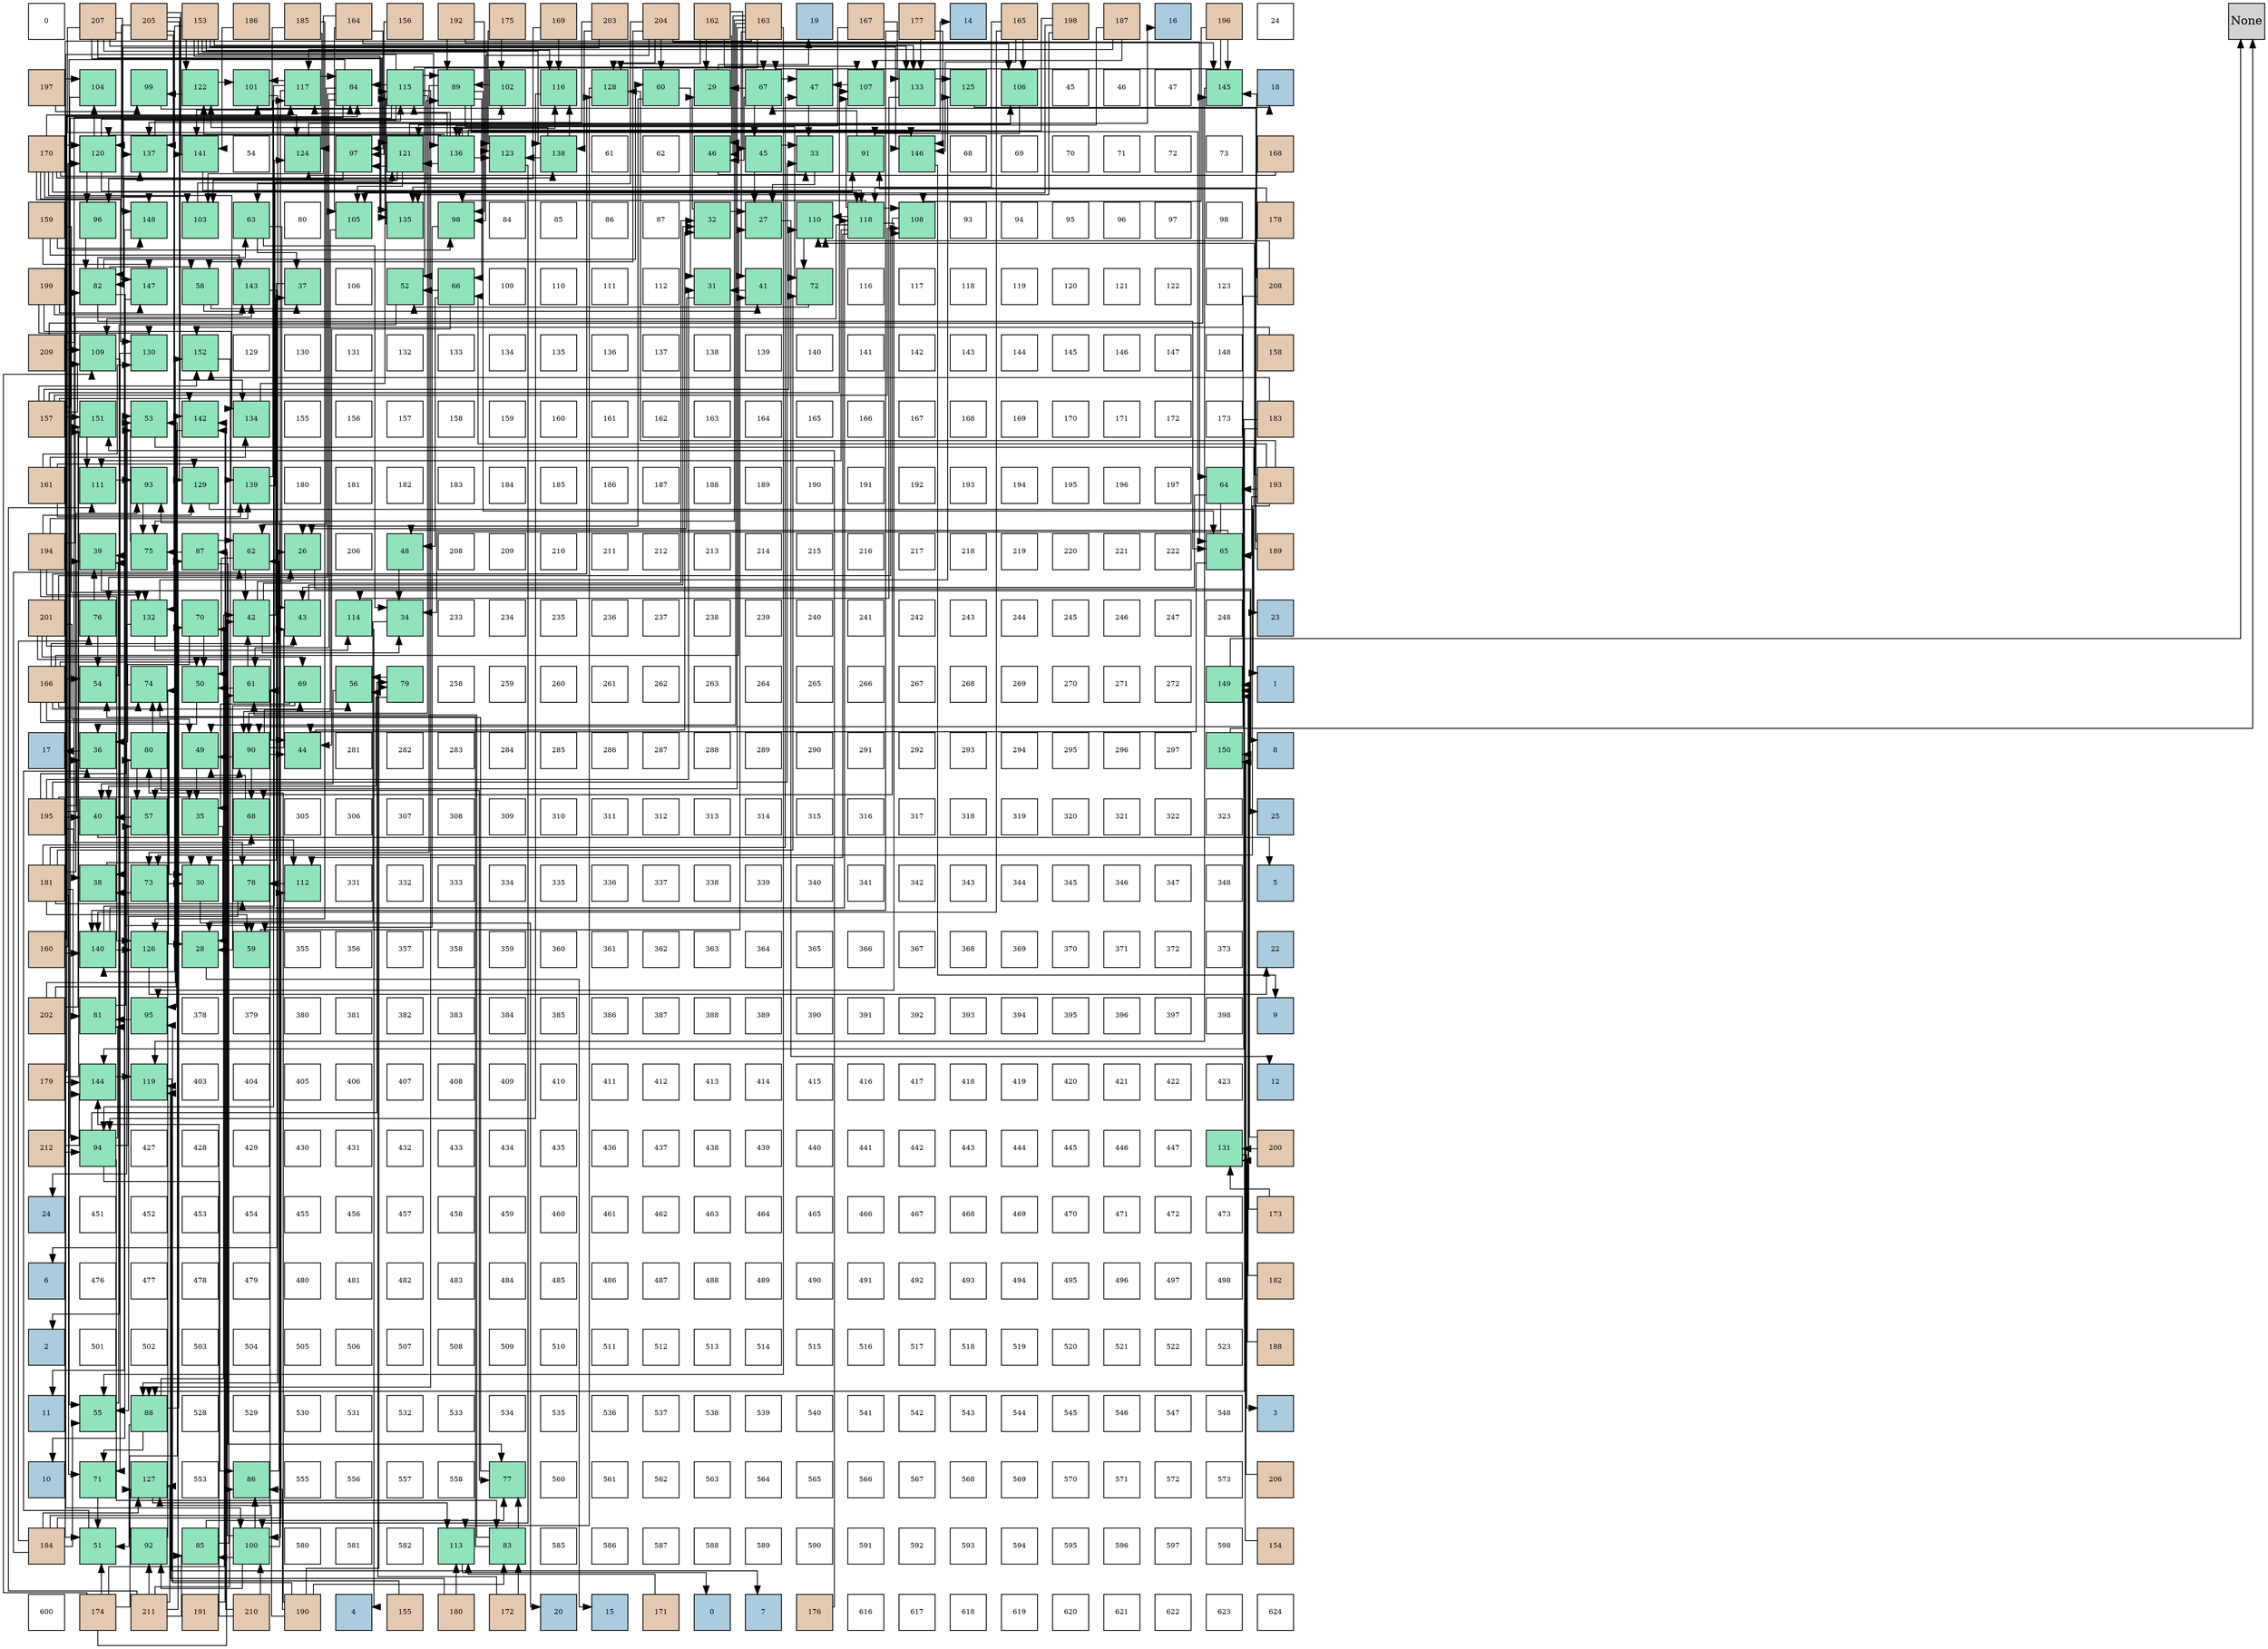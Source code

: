 digraph layout{
 rankdir=TB;
 splines=ortho;
 node [style=filled shape=square fixedsize=true width=0.6];
0[label="0", fontsize=8, fillcolor="#ffffff"];
1[label="207", fontsize=8, fillcolor="#e3c9af"];
2[label="205", fontsize=8, fillcolor="#e3c9af"];
3[label="153", fontsize=8, fillcolor="#e3c9af"];
4[label="186", fontsize=8, fillcolor="#e3c9af"];
5[label="185", fontsize=8, fillcolor="#e3c9af"];
6[label="164", fontsize=8, fillcolor="#e3c9af"];
7[label="156", fontsize=8, fillcolor="#e3c9af"];
8[label="192", fontsize=8, fillcolor="#e3c9af"];
9[label="175", fontsize=8, fillcolor="#e3c9af"];
10[label="169", fontsize=8, fillcolor="#e3c9af"];
11[label="203", fontsize=8, fillcolor="#e3c9af"];
12[label="204", fontsize=8, fillcolor="#e3c9af"];
13[label="162", fontsize=8, fillcolor="#e3c9af"];
14[label="163", fontsize=8, fillcolor="#e3c9af"];
15[label="19", fontsize=8, fillcolor="#a9ccde"];
16[label="167", fontsize=8, fillcolor="#e3c9af"];
17[label="177", fontsize=8, fillcolor="#e3c9af"];
18[label="14", fontsize=8, fillcolor="#a9ccde"];
19[label="165", fontsize=8, fillcolor="#e3c9af"];
20[label="198", fontsize=8, fillcolor="#e3c9af"];
21[label="187", fontsize=8, fillcolor="#e3c9af"];
22[label="16", fontsize=8, fillcolor="#a9ccde"];
23[label="196", fontsize=8, fillcolor="#e3c9af"];
24[label="24", fontsize=8, fillcolor="#ffffff"];
25[label="197", fontsize=8, fillcolor="#e3c9af"];
26[label="104", fontsize=8, fillcolor="#91e3bb"];
27[label="99", fontsize=8, fillcolor="#91e3bb"];
28[label="122", fontsize=8, fillcolor="#91e3bb"];
29[label="101", fontsize=8, fillcolor="#91e3bb"];
30[label="117", fontsize=8, fillcolor="#91e3bb"];
31[label="84", fontsize=8, fillcolor="#91e3bb"];
32[label="115", fontsize=8, fillcolor="#91e3bb"];
33[label="89", fontsize=8, fillcolor="#91e3bb"];
34[label="102", fontsize=8, fillcolor="#91e3bb"];
35[label="116", fontsize=8, fillcolor="#91e3bb"];
36[label="128", fontsize=8, fillcolor="#91e3bb"];
37[label="60", fontsize=8, fillcolor="#91e3bb"];
38[label="29", fontsize=8, fillcolor="#91e3bb"];
39[label="67", fontsize=8, fillcolor="#91e3bb"];
40[label="47", fontsize=8, fillcolor="#91e3bb"];
41[label="107", fontsize=8, fillcolor="#91e3bb"];
42[label="133", fontsize=8, fillcolor="#91e3bb"];
43[label="125", fontsize=8, fillcolor="#91e3bb"];
44[label="106", fontsize=8, fillcolor="#91e3bb"];
45[label="45", fontsize=8, fillcolor="#ffffff"];
46[label="46", fontsize=8, fillcolor="#ffffff"];
47[label="47", fontsize=8, fillcolor="#ffffff"];
48[label="145", fontsize=8, fillcolor="#91e3bb"];
49[label="18", fontsize=8, fillcolor="#a9ccde"];
50[label="170", fontsize=8, fillcolor="#e3c9af"];
51[label="120", fontsize=8, fillcolor="#91e3bb"];
52[label="137", fontsize=8, fillcolor="#91e3bb"];
53[label="141", fontsize=8, fillcolor="#91e3bb"];
54[label="54", fontsize=8, fillcolor="#ffffff"];
55[label="124", fontsize=8, fillcolor="#91e3bb"];
56[label="97", fontsize=8, fillcolor="#91e3bb"];
57[label="121", fontsize=8, fillcolor="#91e3bb"];
58[label="136", fontsize=8, fillcolor="#91e3bb"];
59[label="123", fontsize=8, fillcolor="#91e3bb"];
60[label="138", fontsize=8, fillcolor="#91e3bb"];
61[label="61", fontsize=8, fillcolor="#ffffff"];
62[label="62", fontsize=8, fillcolor="#ffffff"];
63[label="46", fontsize=8, fillcolor="#91e3bb"];
64[label="45", fontsize=8, fillcolor="#91e3bb"];
65[label="33", fontsize=8, fillcolor="#91e3bb"];
66[label="91", fontsize=8, fillcolor="#91e3bb"];
67[label="146", fontsize=8, fillcolor="#91e3bb"];
68[label="68", fontsize=8, fillcolor="#ffffff"];
69[label="69", fontsize=8, fillcolor="#ffffff"];
70[label="70", fontsize=8, fillcolor="#ffffff"];
71[label="71", fontsize=8, fillcolor="#ffffff"];
72[label="72", fontsize=8, fillcolor="#ffffff"];
73[label="73", fontsize=8, fillcolor="#ffffff"];
74[label="168", fontsize=8, fillcolor="#e3c9af"];
75[label="159", fontsize=8, fillcolor="#e3c9af"];
76[label="96", fontsize=8, fillcolor="#91e3bb"];
77[label="148", fontsize=8, fillcolor="#91e3bb"];
78[label="103", fontsize=8, fillcolor="#91e3bb"];
79[label="63", fontsize=8, fillcolor="#91e3bb"];
80[label="80", fontsize=8, fillcolor="#ffffff"];
81[label="105", fontsize=8, fillcolor="#91e3bb"];
82[label="135", fontsize=8, fillcolor="#91e3bb"];
83[label="98", fontsize=8, fillcolor="#91e3bb"];
84[label="84", fontsize=8, fillcolor="#ffffff"];
85[label="85", fontsize=8, fillcolor="#ffffff"];
86[label="86", fontsize=8, fillcolor="#ffffff"];
87[label="87", fontsize=8, fillcolor="#ffffff"];
88[label="32", fontsize=8, fillcolor="#91e3bb"];
89[label="27", fontsize=8, fillcolor="#91e3bb"];
90[label="110", fontsize=8, fillcolor="#91e3bb"];
91[label="118", fontsize=8, fillcolor="#91e3bb"];
92[label="108", fontsize=8, fillcolor="#91e3bb"];
93[label="93", fontsize=8, fillcolor="#ffffff"];
94[label="94", fontsize=8, fillcolor="#ffffff"];
95[label="95", fontsize=8, fillcolor="#ffffff"];
96[label="96", fontsize=8, fillcolor="#ffffff"];
97[label="97", fontsize=8, fillcolor="#ffffff"];
98[label="98", fontsize=8, fillcolor="#ffffff"];
99[label="178", fontsize=8, fillcolor="#e3c9af"];
100[label="199", fontsize=8, fillcolor="#e3c9af"];
101[label="82", fontsize=8, fillcolor="#91e3bb"];
102[label="147", fontsize=8, fillcolor="#91e3bb"];
103[label="58", fontsize=8, fillcolor="#91e3bb"];
104[label="143", fontsize=8, fillcolor="#91e3bb"];
105[label="37", fontsize=8, fillcolor="#91e3bb"];
106[label="106", fontsize=8, fillcolor="#ffffff"];
107[label="52", fontsize=8, fillcolor="#91e3bb"];
108[label="66", fontsize=8, fillcolor="#91e3bb"];
109[label="109", fontsize=8, fillcolor="#ffffff"];
110[label="110", fontsize=8, fillcolor="#ffffff"];
111[label="111", fontsize=8, fillcolor="#ffffff"];
112[label="112", fontsize=8, fillcolor="#ffffff"];
113[label="31", fontsize=8, fillcolor="#91e3bb"];
114[label="41", fontsize=8, fillcolor="#91e3bb"];
115[label="72", fontsize=8, fillcolor="#91e3bb"];
116[label="116", fontsize=8, fillcolor="#ffffff"];
117[label="117", fontsize=8, fillcolor="#ffffff"];
118[label="118", fontsize=8, fillcolor="#ffffff"];
119[label="119", fontsize=8, fillcolor="#ffffff"];
120[label="120", fontsize=8, fillcolor="#ffffff"];
121[label="121", fontsize=8, fillcolor="#ffffff"];
122[label="122", fontsize=8, fillcolor="#ffffff"];
123[label="123", fontsize=8, fillcolor="#ffffff"];
124[label="208", fontsize=8, fillcolor="#e3c9af"];
125[label="209", fontsize=8, fillcolor="#e3c9af"];
126[label="109", fontsize=8, fillcolor="#91e3bb"];
127[label="130", fontsize=8, fillcolor="#91e3bb"];
128[label="152", fontsize=8, fillcolor="#91e3bb"];
129[label="129", fontsize=8, fillcolor="#ffffff"];
130[label="130", fontsize=8, fillcolor="#ffffff"];
131[label="131", fontsize=8, fillcolor="#ffffff"];
132[label="132", fontsize=8, fillcolor="#ffffff"];
133[label="133", fontsize=8, fillcolor="#ffffff"];
134[label="134", fontsize=8, fillcolor="#ffffff"];
135[label="135", fontsize=8, fillcolor="#ffffff"];
136[label="136", fontsize=8, fillcolor="#ffffff"];
137[label="137", fontsize=8, fillcolor="#ffffff"];
138[label="138", fontsize=8, fillcolor="#ffffff"];
139[label="139", fontsize=8, fillcolor="#ffffff"];
140[label="140", fontsize=8, fillcolor="#ffffff"];
141[label="141", fontsize=8, fillcolor="#ffffff"];
142[label="142", fontsize=8, fillcolor="#ffffff"];
143[label="143", fontsize=8, fillcolor="#ffffff"];
144[label="144", fontsize=8, fillcolor="#ffffff"];
145[label="145", fontsize=8, fillcolor="#ffffff"];
146[label="146", fontsize=8, fillcolor="#ffffff"];
147[label="147", fontsize=8, fillcolor="#ffffff"];
148[label="148", fontsize=8, fillcolor="#ffffff"];
149[label="158", fontsize=8, fillcolor="#e3c9af"];
150[label="157", fontsize=8, fillcolor="#e3c9af"];
151[label="151", fontsize=8, fillcolor="#91e3bb"];
152[label="53", fontsize=8, fillcolor="#91e3bb"];
153[label="142", fontsize=8, fillcolor="#91e3bb"];
154[label="134", fontsize=8, fillcolor="#91e3bb"];
155[label="155", fontsize=8, fillcolor="#ffffff"];
156[label="156", fontsize=8, fillcolor="#ffffff"];
157[label="157", fontsize=8, fillcolor="#ffffff"];
158[label="158", fontsize=8, fillcolor="#ffffff"];
159[label="159", fontsize=8, fillcolor="#ffffff"];
160[label="160", fontsize=8, fillcolor="#ffffff"];
161[label="161", fontsize=8, fillcolor="#ffffff"];
162[label="162", fontsize=8, fillcolor="#ffffff"];
163[label="163", fontsize=8, fillcolor="#ffffff"];
164[label="164", fontsize=8, fillcolor="#ffffff"];
165[label="165", fontsize=8, fillcolor="#ffffff"];
166[label="166", fontsize=8, fillcolor="#ffffff"];
167[label="167", fontsize=8, fillcolor="#ffffff"];
168[label="168", fontsize=8, fillcolor="#ffffff"];
169[label="169", fontsize=8, fillcolor="#ffffff"];
170[label="170", fontsize=8, fillcolor="#ffffff"];
171[label="171", fontsize=8, fillcolor="#ffffff"];
172[label="172", fontsize=8, fillcolor="#ffffff"];
173[label="173", fontsize=8, fillcolor="#ffffff"];
174[label="183", fontsize=8, fillcolor="#e3c9af"];
175[label="161", fontsize=8, fillcolor="#e3c9af"];
176[label="111", fontsize=8, fillcolor="#91e3bb"];
177[label="93", fontsize=8, fillcolor="#91e3bb"];
178[label="129", fontsize=8, fillcolor="#91e3bb"];
179[label="139", fontsize=8, fillcolor="#91e3bb"];
180[label="180", fontsize=8, fillcolor="#ffffff"];
181[label="181", fontsize=8, fillcolor="#ffffff"];
182[label="182", fontsize=8, fillcolor="#ffffff"];
183[label="183", fontsize=8, fillcolor="#ffffff"];
184[label="184", fontsize=8, fillcolor="#ffffff"];
185[label="185", fontsize=8, fillcolor="#ffffff"];
186[label="186", fontsize=8, fillcolor="#ffffff"];
187[label="187", fontsize=8, fillcolor="#ffffff"];
188[label="188", fontsize=8, fillcolor="#ffffff"];
189[label="189", fontsize=8, fillcolor="#ffffff"];
190[label="190", fontsize=8, fillcolor="#ffffff"];
191[label="191", fontsize=8, fillcolor="#ffffff"];
192[label="192", fontsize=8, fillcolor="#ffffff"];
193[label="193", fontsize=8, fillcolor="#ffffff"];
194[label="194", fontsize=8, fillcolor="#ffffff"];
195[label="195", fontsize=8, fillcolor="#ffffff"];
196[label="196", fontsize=8, fillcolor="#ffffff"];
197[label="197", fontsize=8, fillcolor="#ffffff"];
198[label="64", fontsize=8, fillcolor="#91e3bb"];
199[label="193", fontsize=8, fillcolor="#e3c9af"];
200[label="194", fontsize=8, fillcolor="#e3c9af"];
201[label="39", fontsize=8, fillcolor="#91e3bb"];
202[label="75", fontsize=8, fillcolor="#91e3bb"];
203[label="87", fontsize=8, fillcolor="#91e3bb"];
204[label="62", fontsize=8, fillcolor="#91e3bb"];
205[label="26", fontsize=8, fillcolor="#91e3bb"];
206[label="206", fontsize=8, fillcolor="#ffffff"];
207[label="48", fontsize=8, fillcolor="#91e3bb"];
208[label="208", fontsize=8, fillcolor="#ffffff"];
209[label="209", fontsize=8, fillcolor="#ffffff"];
210[label="210", fontsize=8, fillcolor="#ffffff"];
211[label="211", fontsize=8, fillcolor="#ffffff"];
212[label="212", fontsize=8, fillcolor="#ffffff"];
213[label="213", fontsize=8, fillcolor="#ffffff"];
214[label="214", fontsize=8, fillcolor="#ffffff"];
215[label="215", fontsize=8, fillcolor="#ffffff"];
216[label="216", fontsize=8, fillcolor="#ffffff"];
217[label="217", fontsize=8, fillcolor="#ffffff"];
218[label="218", fontsize=8, fillcolor="#ffffff"];
219[label="219", fontsize=8, fillcolor="#ffffff"];
220[label="220", fontsize=8, fillcolor="#ffffff"];
221[label="221", fontsize=8, fillcolor="#ffffff"];
222[label="222", fontsize=8, fillcolor="#ffffff"];
223[label="65", fontsize=8, fillcolor="#91e3bb"];
224[label="189", fontsize=8, fillcolor="#e3c9af"];
225[label="201", fontsize=8, fillcolor="#e3c9af"];
226[label="76", fontsize=8, fillcolor="#91e3bb"];
227[label="132", fontsize=8, fillcolor="#91e3bb"];
228[label="70", fontsize=8, fillcolor="#91e3bb"];
229[label="42", fontsize=8, fillcolor="#91e3bb"];
230[label="43", fontsize=8, fillcolor="#91e3bb"];
231[label="114", fontsize=8, fillcolor="#91e3bb"];
232[label="34", fontsize=8, fillcolor="#91e3bb"];
233[label="233", fontsize=8, fillcolor="#ffffff"];
234[label="234", fontsize=8, fillcolor="#ffffff"];
235[label="235", fontsize=8, fillcolor="#ffffff"];
236[label="236", fontsize=8, fillcolor="#ffffff"];
237[label="237", fontsize=8, fillcolor="#ffffff"];
238[label="238", fontsize=8, fillcolor="#ffffff"];
239[label="239", fontsize=8, fillcolor="#ffffff"];
240[label="240", fontsize=8, fillcolor="#ffffff"];
241[label="241", fontsize=8, fillcolor="#ffffff"];
242[label="242", fontsize=8, fillcolor="#ffffff"];
243[label="243", fontsize=8, fillcolor="#ffffff"];
244[label="244", fontsize=8, fillcolor="#ffffff"];
245[label="245", fontsize=8, fillcolor="#ffffff"];
246[label="246", fontsize=8, fillcolor="#ffffff"];
247[label="247", fontsize=8, fillcolor="#ffffff"];
248[label="248", fontsize=8, fillcolor="#ffffff"];
249[label="23", fontsize=8, fillcolor="#a9ccde"];
250[label="166", fontsize=8, fillcolor="#e3c9af"];
251[label="54", fontsize=8, fillcolor="#91e3bb"];
252[label="74", fontsize=8, fillcolor="#91e3bb"];
253[label="50", fontsize=8, fillcolor="#91e3bb"];
254[label="61", fontsize=8, fillcolor="#91e3bb"];
255[label="69", fontsize=8, fillcolor="#91e3bb"];
256[label="56", fontsize=8, fillcolor="#91e3bb"];
257[label="79", fontsize=8, fillcolor="#91e3bb"];
258[label="258", fontsize=8, fillcolor="#ffffff"];
259[label="259", fontsize=8, fillcolor="#ffffff"];
260[label="260", fontsize=8, fillcolor="#ffffff"];
261[label="261", fontsize=8, fillcolor="#ffffff"];
262[label="262", fontsize=8, fillcolor="#ffffff"];
263[label="263", fontsize=8, fillcolor="#ffffff"];
264[label="264", fontsize=8, fillcolor="#ffffff"];
265[label="265", fontsize=8, fillcolor="#ffffff"];
266[label="266", fontsize=8, fillcolor="#ffffff"];
267[label="267", fontsize=8, fillcolor="#ffffff"];
268[label="268", fontsize=8, fillcolor="#ffffff"];
269[label="269", fontsize=8, fillcolor="#ffffff"];
270[label="270", fontsize=8, fillcolor="#ffffff"];
271[label="271", fontsize=8, fillcolor="#ffffff"];
272[label="272", fontsize=8, fillcolor="#ffffff"];
273[label="149", fontsize=8, fillcolor="#91e3bb"];
274[label="1", fontsize=8, fillcolor="#a9ccde"];
275[label="17", fontsize=8, fillcolor="#a9ccde"];
276[label="36", fontsize=8, fillcolor="#91e3bb"];
277[label="80", fontsize=8, fillcolor="#91e3bb"];
278[label="49", fontsize=8, fillcolor="#91e3bb"];
279[label="90", fontsize=8, fillcolor="#91e3bb"];
280[label="44", fontsize=8, fillcolor="#91e3bb"];
281[label="281", fontsize=8, fillcolor="#ffffff"];
282[label="282", fontsize=8, fillcolor="#ffffff"];
283[label="283", fontsize=8, fillcolor="#ffffff"];
284[label="284", fontsize=8, fillcolor="#ffffff"];
285[label="285", fontsize=8, fillcolor="#ffffff"];
286[label="286", fontsize=8, fillcolor="#ffffff"];
287[label="287", fontsize=8, fillcolor="#ffffff"];
288[label="288", fontsize=8, fillcolor="#ffffff"];
289[label="289", fontsize=8, fillcolor="#ffffff"];
290[label="290", fontsize=8, fillcolor="#ffffff"];
291[label="291", fontsize=8, fillcolor="#ffffff"];
292[label="292", fontsize=8, fillcolor="#ffffff"];
293[label="293", fontsize=8, fillcolor="#ffffff"];
294[label="294", fontsize=8, fillcolor="#ffffff"];
295[label="295", fontsize=8, fillcolor="#ffffff"];
296[label="296", fontsize=8, fillcolor="#ffffff"];
297[label="297", fontsize=8, fillcolor="#ffffff"];
298[label="150", fontsize=8, fillcolor="#91e3bb"];
299[label="8", fontsize=8, fillcolor="#a9ccde"];
300[label="195", fontsize=8, fillcolor="#e3c9af"];
301[label="40", fontsize=8, fillcolor="#91e3bb"];
302[label="57", fontsize=8, fillcolor="#91e3bb"];
303[label="35", fontsize=8, fillcolor="#91e3bb"];
304[label="68", fontsize=8, fillcolor="#91e3bb"];
305[label="305", fontsize=8, fillcolor="#ffffff"];
306[label="306", fontsize=8, fillcolor="#ffffff"];
307[label="307", fontsize=8, fillcolor="#ffffff"];
308[label="308", fontsize=8, fillcolor="#ffffff"];
309[label="309", fontsize=8, fillcolor="#ffffff"];
310[label="310", fontsize=8, fillcolor="#ffffff"];
311[label="311", fontsize=8, fillcolor="#ffffff"];
312[label="312", fontsize=8, fillcolor="#ffffff"];
313[label="313", fontsize=8, fillcolor="#ffffff"];
314[label="314", fontsize=8, fillcolor="#ffffff"];
315[label="315", fontsize=8, fillcolor="#ffffff"];
316[label="316", fontsize=8, fillcolor="#ffffff"];
317[label="317", fontsize=8, fillcolor="#ffffff"];
318[label="318", fontsize=8, fillcolor="#ffffff"];
319[label="319", fontsize=8, fillcolor="#ffffff"];
320[label="320", fontsize=8, fillcolor="#ffffff"];
321[label="321", fontsize=8, fillcolor="#ffffff"];
322[label="322", fontsize=8, fillcolor="#ffffff"];
323[label="323", fontsize=8, fillcolor="#ffffff"];
324[label="25", fontsize=8, fillcolor="#a9ccde"];
325[label="181", fontsize=8, fillcolor="#e3c9af"];
326[label="38", fontsize=8, fillcolor="#91e3bb"];
327[label="73", fontsize=8, fillcolor="#91e3bb"];
328[label="30", fontsize=8, fillcolor="#91e3bb"];
329[label="78", fontsize=8, fillcolor="#91e3bb"];
330[label="112", fontsize=8, fillcolor="#91e3bb"];
331[label="331", fontsize=8, fillcolor="#ffffff"];
332[label="332", fontsize=8, fillcolor="#ffffff"];
333[label="333", fontsize=8, fillcolor="#ffffff"];
334[label="334", fontsize=8, fillcolor="#ffffff"];
335[label="335", fontsize=8, fillcolor="#ffffff"];
336[label="336", fontsize=8, fillcolor="#ffffff"];
337[label="337", fontsize=8, fillcolor="#ffffff"];
338[label="338", fontsize=8, fillcolor="#ffffff"];
339[label="339", fontsize=8, fillcolor="#ffffff"];
340[label="340", fontsize=8, fillcolor="#ffffff"];
341[label="341", fontsize=8, fillcolor="#ffffff"];
342[label="342", fontsize=8, fillcolor="#ffffff"];
343[label="343", fontsize=8, fillcolor="#ffffff"];
344[label="344", fontsize=8, fillcolor="#ffffff"];
345[label="345", fontsize=8, fillcolor="#ffffff"];
346[label="346", fontsize=8, fillcolor="#ffffff"];
347[label="347", fontsize=8, fillcolor="#ffffff"];
348[label="348", fontsize=8, fillcolor="#ffffff"];
349[label="5", fontsize=8, fillcolor="#a9ccde"];
350[label="160", fontsize=8, fillcolor="#e3c9af"];
351[label="140", fontsize=8, fillcolor="#91e3bb"];
352[label="126", fontsize=8, fillcolor="#91e3bb"];
353[label="28", fontsize=8, fillcolor="#91e3bb"];
354[label="59", fontsize=8, fillcolor="#91e3bb"];
355[label="355", fontsize=8, fillcolor="#ffffff"];
356[label="356", fontsize=8, fillcolor="#ffffff"];
357[label="357", fontsize=8, fillcolor="#ffffff"];
358[label="358", fontsize=8, fillcolor="#ffffff"];
359[label="359", fontsize=8, fillcolor="#ffffff"];
360[label="360", fontsize=8, fillcolor="#ffffff"];
361[label="361", fontsize=8, fillcolor="#ffffff"];
362[label="362", fontsize=8, fillcolor="#ffffff"];
363[label="363", fontsize=8, fillcolor="#ffffff"];
364[label="364", fontsize=8, fillcolor="#ffffff"];
365[label="365", fontsize=8, fillcolor="#ffffff"];
366[label="366", fontsize=8, fillcolor="#ffffff"];
367[label="367", fontsize=8, fillcolor="#ffffff"];
368[label="368", fontsize=8, fillcolor="#ffffff"];
369[label="369", fontsize=8, fillcolor="#ffffff"];
370[label="370", fontsize=8, fillcolor="#ffffff"];
371[label="371", fontsize=8, fillcolor="#ffffff"];
372[label="372", fontsize=8, fillcolor="#ffffff"];
373[label="373", fontsize=8, fillcolor="#ffffff"];
374[label="22", fontsize=8, fillcolor="#a9ccde"];
375[label="202", fontsize=8, fillcolor="#e3c9af"];
376[label="81", fontsize=8, fillcolor="#91e3bb"];
377[label="95", fontsize=8, fillcolor="#91e3bb"];
378[label="378", fontsize=8, fillcolor="#ffffff"];
379[label="379", fontsize=8, fillcolor="#ffffff"];
380[label="380", fontsize=8, fillcolor="#ffffff"];
381[label="381", fontsize=8, fillcolor="#ffffff"];
382[label="382", fontsize=8, fillcolor="#ffffff"];
383[label="383", fontsize=8, fillcolor="#ffffff"];
384[label="384", fontsize=8, fillcolor="#ffffff"];
385[label="385", fontsize=8, fillcolor="#ffffff"];
386[label="386", fontsize=8, fillcolor="#ffffff"];
387[label="387", fontsize=8, fillcolor="#ffffff"];
388[label="388", fontsize=8, fillcolor="#ffffff"];
389[label="389", fontsize=8, fillcolor="#ffffff"];
390[label="390", fontsize=8, fillcolor="#ffffff"];
391[label="391", fontsize=8, fillcolor="#ffffff"];
392[label="392", fontsize=8, fillcolor="#ffffff"];
393[label="393", fontsize=8, fillcolor="#ffffff"];
394[label="394", fontsize=8, fillcolor="#ffffff"];
395[label="395", fontsize=8, fillcolor="#ffffff"];
396[label="396", fontsize=8, fillcolor="#ffffff"];
397[label="397", fontsize=8, fillcolor="#ffffff"];
398[label="398", fontsize=8, fillcolor="#ffffff"];
399[label="9", fontsize=8, fillcolor="#a9ccde"];
400[label="179", fontsize=8, fillcolor="#e3c9af"];
401[label="144", fontsize=8, fillcolor="#91e3bb"];
402[label="119", fontsize=8, fillcolor="#91e3bb"];
403[label="403", fontsize=8, fillcolor="#ffffff"];
404[label="404", fontsize=8, fillcolor="#ffffff"];
405[label="405", fontsize=8, fillcolor="#ffffff"];
406[label="406", fontsize=8, fillcolor="#ffffff"];
407[label="407", fontsize=8, fillcolor="#ffffff"];
408[label="408", fontsize=8, fillcolor="#ffffff"];
409[label="409", fontsize=8, fillcolor="#ffffff"];
410[label="410", fontsize=8, fillcolor="#ffffff"];
411[label="411", fontsize=8, fillcolor="#ffffff"];
412[label="412", fontsize=8, fillcolor="#ffffff"];
413[label="413", fontsize=8, fillcolor="#ffffff"];
414[label="414", fontsize=8, fillcolor="#ffffff"];
415[label="415", fontsize=8, fillcolor="#ffffff"];
416[label="416", fontsize=8, fillcolor="#ffffff"];
417[label="417", fontsize=8, fillcolor="#ffffff"];
418[label="418", fontsize=8, fillcolor="#ffffff"];
419[label="419", fontsize=8, fillcolor="#ffffff"];
420[label="420", fontsize=8, fillcolor="#ffffff"];
421[label="421", fontsize=8, fillcolor="#ffffff"];
422[label="422", fontsize=8, fillcolor="#ffffff"];
423[label="423", fontsize=8, fillcolor="#ffffff"];
424[label="12", fontsize=8, fillcolor="#a9ccde"];
425[label="212", fontsize=8, fillcolor="#e3c9af"];
426[label="94", fontsize=8, fillcolor="#91e3bb"];
427[label="427", fontsize=8, fillcolor="#ffffff"];
428[label="428", fontsize=8, fillcolor="#ffffff"];
429[label="429", fontsize=8, fillcolor="#ffffff"];
430[label="430", fontsize=8, fillcolor="#ffffff"];
431[label="431", fontsize=8, fillcolor="#ffffff"];
432[label="432", fontsize=8, fillcolor="#ffffff"];
433[label="433", fontsize=8, fillcolor="#ffffff"];
434[label="434", fontsize=8, fillcolor="#ffffff"];
435[label="435", fontsize=8, fillcolor="#ffffff"];
436[label="436", fontsize=8, fillcolor="#ffffff"];
437[label="437", fontsize=8, fillcolor="#ffffff"];
438[label="438", fontsize=8, fillcolor="#ffffff"];
439[label="439", fontsize=8, fillcolor="#ffffff"];
440[label="440", fontsize=8, fillcolor="#ffffff"];
441[label="441", fontsize=8, fillcolor="#ffffff"];
442[label="442", fontsize=8, fillcolor="#ffffff"];
443[label="443", fontsize=8, fillcolor="#ffffff"];
444[label="444", fontsize=8, fillcolor="#ffffff"];
445[label="445", fontsize=8, fillcolor="#ffffff"];
446[label="446", fontsize=8, fillcolor="#ffffff"];
447[label="447", fontsize=8, fillcolor="#ffffff"];
448[label="131", fontsize=8, fillcolor="#91e3bb"];
449[label="200", fontsize=8, fillcolor="#e3c9af"];
450[label="24", fontsize=8, fillcolor="#a9ccde"];
451[label="451", fontsize=8, fillcolor="#ffffff"];
452[label="452", fontsize=8, fillcolor="#ffffff"];
453[label="453", fontsize=8, fillcolor="#ffffff"];
454[label="454", fontsize=8, fillcolor="#ffffff"];
455[label="455", fontsize=8, fillcolor="#ffffff"];
456[label="456", fontsize=8, fillcolor="#ffffff"];
457[label="457", fontsize=8, fillcolor="#ffffff"];
458[label="458", fontsize=8, fillcolor="#ffffff"];
459[label="459", fontsize=8, fillcolor="#ffffff"];
460[label="460", fontsize=8, fillcolor="#ffffff"];
461[label="461", fontsize=8, fillcolor="#ffffff"];
462[label="462", fontsize=8, fillcolor="#ffffff"];
463[label="463", fontsize=8, fillcolor="#ffffff"];
464[label="464", fontsize=8, fillcolor="#ffffff"];
465[label="465", fontsize=8, fillcolor="#ffffff"];
466[label="466", fontsize=8, fillcolor="#ffffff"];
467[label="467", fontsize=8, fillcolor="#ffffff"];
468[label="468", fontsize=8, fillcolor="#ffffff"];
469[label="469", fontsize=8, fillcolor="#ffffff"];
470[label="470", fontsize=8, fillcolor="#ffffff"];
471[label="471", fontsize=8, fillcolor="#ffffff"];
472[label="472", fontsize=8, fillcolor="#ffffff"];
473[label="473", fontsize=8, fillcolor="#ffffff"];
474[label="173", fontsize=8, fillcolor="#e3c9af"];
475[label="6", fontsize=8, fillcolor="#a9ccde"];
476[label="476", fontsize=8, fillcolor="#ffffff"];
477[label="477", fontsize=8, fillcolor="#ffffff"];
478[label="478", fontsize=8, fillcolor="#ffffff"];
479[label="479", fontsize=8, fillcolor="#ffffff"];
480[label="480", fontsize=8, fillcolor="#ffffff"];
481[label="481", fontsize=8, fillcolor="#ffffff"];
482[label="482", fontsize=8, fillcolor="#ffffff"];
483[label="483", fontsize=8, fillcolor="#ffffff"];
484[label="484", fontsize=8, fillcolor="#ffffff"];
485[label="485", fontsize=8, fillcolor="#ffffff"];
486[label="486", fontsize=8, fillcolor="#ffffff"];
487[label="487", fontsize=8, fillcolor="#ffffff"];
488[label="488", fontsize=8, fillcolor="#ffffff"];
489[label="489", fontsize=8, fillcolor="#ffffff"];
490[label="490", fontsize=8, fillcolor="#ffffff"];
491[label="491", fontsize=8, fillcolor="#ffffff"];
492[label="492", fontsize=8, fillcolor="#ffffff"];
493[label="493", fontsize=8, fillcolor="#ffffff"];
494[label="494", fontsize=8, fillcolor="#ffffff"];
495[label="495", fontsize=8, fillcolor="#ffffff"];
496[label="496", fontsize=8, fillcolor="#ffffff"];
497[label="497", fontsize=8, fillcolor="#ffffff"];
498[label="498", fontsize=8, fillcolor="#ffffff"];
499[label="182", fontsize=8, fillcolor="#e3c9af"];
500[label="2", fontsize=8, fillcolor="#a9ccde"];
501[label="501", fontsize=8, fillcolor="#ffffff"];
502[label="502", fontsize=8, fillcolor="#ffffff"];
503[label="503", fontsize=8, fillcolor="#ffffff"];
504[label="504", fontsize=8, fillcolor="#ffffff"];
505[label="505", fontsize=8, fillcolor="#ffffff"];
506[label="506", fontsize=8, fillcolor="#ffffff"];
507[label="507", fontsize=8, fillcolor="#ffffff"];
508[label="508", fontsize=8, fillcolor="#ffffff"];
509[label="509", fontsize=8, fillcolor="#ffffff"];
510[label="510", fontsize=8, fillcolor="#ffffff"];
511[label="511", fontsize=8, fillcolor="#ffffff"];
512[label="512", fontsize=8, fillcolor="#ffffff"];
513[label="513", fontsize=8, fillcolor="#ffffff"];
514[label="514", fontsize=8, fillcolor="#ffffff"];
515[label="515", fontsize=8, fillcolor="#ffffff"];
516[label="516", fontsize=8, fillcolor="#ffffff"];
517[label="517", fontsize=8, fillcolor="#ffffff"];
518[label="518", fontsize=8, fillcolor="#ffffff"];
519[label="519", fontsize=8, fillcolor="#ffffff"];
520[label="520", fontsize=8, fillcolor="#ffffff"];
521[label="521", fontsize=8, fillcolor="#ffffff"];
522[label="522", fontsize=8, fillcolor="#ffffff"];
523[label="523", fontsize=8, fillcolor="#ffffff"];
524[label="188", fontsize=8, fillcolor="#e3c9af"];
525[label="11", fontsize=8, fillcolor="#a9ccde"];
526[label="55", fontsize=8, fillcolor="#91e3bb"];
527[label="88", fontsize=8, fillcolor="#91e3bb"];
528[label="528", fontsize=8, fillcolor="#ffffff"];
529[label="529", fontsize=8, fillcolor="#ffffff"];
530[label="530", fontsize=8, fillcolor="#ffffff"];
531[label="531", fontsize=8, fillcolor="#ffffff"];
532[label="532", fontsize=8, fillcolor="#ffffff"];
533[label="533", fontsize=8, fillcolor="#ffffff"];
534[label="534", fontsize=8, fillcolor="#ffffff"];
535[label="535", fontsize=8, fillcolor="#ffffff"];
536[label="536", fontsize=8, fillcolor="#ffffff"];
537[label="537", fontsize=8, fillcolor="#ffffff"];
538[label="538", fontsize=8, fillcolor="#ffffff"];
539[label="539", fontsize=8, fillcolor="#ffffff"];
540[label="540", fontsize=8, fillcolor="#ffffff"];
541[label="541", fontsize=8, fillcolor="#ffffff"];
542[label="542", fontsize=8, fillcolor="#ffffff"];
543[label="543", fontsize=8, fillcolor="#ffffff"];
544[label="544", fontsize=8, fillcolor="#ffffff"];
545[label="545", fontsize=8, fillcolor="#ffffff"];
546[label="546", fontsize=8, fillcolor="#ffffff"];
547[label="547", fontsize=8, fillcolor="#ffffff"];
548[label="548", fontsize=8, fillcolor="#ffffff"];
549[label="3", fontsize=8, fillcolor="#a9ccde"];
550[label="10", fontsize=8, fillcolor="#a9ccde"];
551[label="71", fontsize=8, fillcolor="#91e3bb"];
552[label="127", fontsize=8, fillcolor="#91e3bb"];
553[label="553", fontsize=8, fillcolor="#ffffff"];
554[label="86", fontsize=8, fillcolor="#91e3bb"];
555[label="555", fontsize=8, fillcolor="#ffffff"];
556[label="556", fontsize=8, fillcolor="#ffffff"];
557[label="557", fontsize=8, fillcolor="#ffffff"];
558[label="558", fontsize=8, fillcolor="#ffffff"];
559[label="77", fontsize=8, fillcolor="#91e3bb"];
560[label="560", fontsize=8, fillcolor="#ffffff"];
561[label="561", fontsize=8, fillcolor="#ffffff"];
562[label="562", fontsize=8, fillcolor="#ffffff"];
563[label="563", fontsize=8, fillcolor="#ffffff"];
564[label="564", fontsize=8, fillcolor="#ffffff"];
565[label="565", fontsize=8, fillcolor="#ffffff"];
566[label="566", fontsize=8, fillcolor="#ffffff"];
567[label="567", fontsize=8, fillcolor="#ffffff"];
568[label="568", fontsize=8, fillcolor="#ffffff"];
569[label="569", fontsize=8, fillcolor="#ffffff"];
570[label="570", fontsize=8, fillcolor="#ffffff"];
571[label="571", fontsize=8, fillcolor="#ffffff"];
572[label="572", fontsize=8, fillcolor="#ffffff"];
573[label="573", fontsize=8, fillcolor="#ffffff"];
574[label="206", fontsize=8, fillcolor="#e3c9af"];
575[label="184", fontsize=8, fillcolor="#e3c9af"];
576[label="51", fontsize=8, fillcolor="#91e3bb"];
577[label="92", fontsize=8, fillcolor="#91e3bb"];
578[label="85", fontsize=8, fillcolor="#91e3bb"];
579[label="100", fontsize=8, fillcolor="#91e3bb"];
580[label="580", fontsize=8, fillcolor="#ffffff"];
581[label="581", fontsize=8, fillcolor="#ffffff"];
582[label="582", fontsize=8, fillcolor="#ffffff"];
583[label="113", fontsize=8, fillcolor="#91e3bb"];
584[label="83", fontsize=8, fillcolor="#91e3bb"];
585[label="585", fontsize=8, fillcolor="#ffffff"];
586[label="586", fontsize=8, fillcolor="#ffffff"];
587[label="587", fontsize=8, fillcolor="#ffffff"];
588[label="588", fontsize=8, fillcolor="#ffffff"];
589[label="589", fontsize=8, fillcolor="#ffffff"];
590[label="590", fontsize=8, fillcolor="#ffffff"];
591[label="591", fontsize=8, fillcolor="#ffffff"];
592[label="592", fontsize=8, fillcolor="#ffffff"];
593[label="593", fontsize=8, fillcolor="#ffffff"];
594[label="594", fontsize=8, fillcolor="#ffffff"];
595[label="595", fontsize=8, fillcolor="#ffffff"];
596[label="596", fontsize=8, fillcolor="#ffffff"];
597[label="597", fontsize=8, fillcolor="#ffffff"];
598[label="598", fontsize=8, fillcolor="#ffffff"];
599[label="154", fontsize=8, fillcolor="#e3c9af"];
600[label="600", fontsize=8, fillcolor="#ffffff"];
601[label="174", fontsize=8, fillcolor="#e3c9af"];
602[label="211", fontsize=8, fillcolor="#e3c9af"];
603[label="191", fontsize=8, fillcolor="#e3c9af"];
604[label="210", fontsize=8, fillcolor="#e3c9af"];
605[label="190", fontsize=8, fillcolor="#e3c9af"];
606[label="4", fontsize=8, fillcolor="#a9ccde"];
607[label="155", fontsize=8, fillcolor="#e3c9af"];
608[label="180", fontsize=8, fillcolor="#e3c9af"];
609[label="172", fontsize=8, fillcolor="#e3c9af"];
610[label="20", fontsize=8, fillcolor="#a9ccde"];
611[label="15", fontsize=8, fillcolor="#a9ccde"];
612[label="171", fontsize=8, fillcolor="#e3c9af"];
613[label="0", fontsize=8, fillcolor="#a9ccde"];
614[label="7", fontsize=8, fillcolor="#a9ccde"];
615[label="176", fontsize=8, fillcolor="#e3c9af"];
616[label="616", fontsize=8, fillcolor="#ffffff"];
617[label="617", fontsize=8, fillcolor="#ffffff"];
618[label="618", fontsize=8, fillcolor="#ffffff"];
619[label="619", fontsize=8, fillcolor="#ffffff"];
620[label="620", fontsize=8, fillcolor="#ffffff"];
621[label="621", fontsize=8, fillcolor="#ffffff"];
622[label="622", fontsize=8, fillcolor="#ffffff"];
623[label="623", fontsize=8, fillcolor="#ffffff"];
624[label="624", fontsize=8, fillcolor="#ffffff"];
edge [constraint=false, style=vis];205 -> 299;
89 -> 424;
353 -> 611;
38 -> 15;
328 -> 610;
113 -> 205;
88 -> 89;
88 -> 38;
65 -> 89;
232 -> 353;
303 -> 353;
276 -> 275;
105 -> 328;
326 -> 328;
201 -> 324;
301 -> 349;
114 -> 113;
229 -> 205;
229 -> 88;
229 -> 232;
229 -> 105;
230 -> 88;
280 -> 88;
64 -> 89;
64 -> 65;
63 -> 65;
40 -> 65;
207 -> 232;
278 -> 303;
253 -> 276;
576 -> 276;
107 -> 326;
152 -> 249;
251 -> 201;
526 -> 201;
256 -> 301;
302 -> 301;
103 -> 105;
103 -> 114;
354 -> 114;
37 -> 205;
37 -> 113;
254 -> 229;
254 -> 253;
204 -> 229;
204 -> 253;
79 -> 232;
79 -> 105;
79 -> 230;
198 -> 232;
198 -> 230;
223 -> 280;
223 -> 207;
108 -> 280;
108 -> 207;
108 -> 107;
39 -> 38;
39 -> 64;
39 -> 63;
39 -> 40;
304 -> 278;
255 -> 353;
255 -> 303;
228 -> 276;
228 -> 253;
551 -> 576;
115 -> 107;
327 -> 328;
327 -> 326;
252 -> 152;
202 -> 152;
226 -> 201;
226 -> 251;
559 -> 251;
329 -> 526;
257 -> 301;
257 -> 256;
277 -> 302;
277 -> 252;
277 -> 559;
376 -> 302;
101 -> 103;
101 -> 354;
101 -> 37;
101 -> 79;
101 -> 223;
584 -> 254;
584 -> 252;
584 -> 559;
31 -> 526;
31 -> 254;
31 -> 204;
31 -> 226;
31 -> 329;
578 -> 254;
578 -> 559;
554 -> 204;
203 -> 204;
203 -> 202;
203 -> 559;
527 -> 229;
527 -> 576;
527 -> 228;
527 -> 551;
33 -> 198;
33 -> 223;
33 -> 108;
33 -> 115;
33 -> 327;
279 -> 230;
279 -> 280;
279 -> 278;
279 -> 304;
279 -> 255;
66 -> 39;
577 -> 152;
577 -> 252;
177 -> 202;
426 -> 257;
426 -> 277;
426 -> 376;
426 -> 584;
426 -> 554;
377 -> 376;
76 -> 101;
56 -> 101;
83 -> 354;
27 -> 31;
579 -> 578;
579 -> 554;
579 -> 203;
579 -> 577;
579 -> 177;
29 -> 527;
34 -> 33;
78 -> 33;
26 -> 279;
81 -> 279;
44 -> 66;
41 -> 40;
92 -> 304;
126 -> 551;
90 -> 115;
176 -> 177;
330 -> 329;
583 -> 613;
231 -> 606;
32 -> 39;
32 -> 101;
32 -> 31;
32 -> 527;
32 -> 33;
32 -> 279;
32 -> 426;
32 -> 579;
35 -> 426;
30 -> 31;
30 -> 426;
30 -> 579;
30 -> 29;
91 -> 377;
91 -> 83;
91 -> 41;
91 -> 92;
91 -> 126;
91 -> 90;
91 -> 176;
91 -> 330;
402 -> 614;
51 -> 66;
51 -> 76;
51 -> 34;
51 -> 26;
57 -> 56;
57 -> 78;
57 -> 81;
57 -> 44;
28 -> 27;
28 -> 29;
59 -> 579;
55 -> 22;
43 -> 49;
352 -> 374;
552 -> 583;
36 -> 583;
178 -> 274;
127 -> 500;
448 -> 549;
227 -> 450;
227 -> 231;
227 -> 43;
42 -> 231;
42 -> 43;
154 -> 32;
82 -> 32;
58 -> 18;
58 -> 32;
58 -> 35;
58 -> 30;
58 -> 51;
58 -> 57;
58 -> 28;
58 -> 59;
52 -> 32;
60 -> 35;
60 -> 28;
60 -> 59;
179 -> 30;
179 -> 57;
351 -> 91;
351 -> 55;
351 -> 352;
53 -> 91;
153 -> 377;
104 -> 475;
401 -> 402;
48 -> 402;
67 -> 399;
102 -> 550;
77 -> 525;
273 -> None;
298 -> None;
151 -> 176;
128 -> 330;
3 -> 35;
3 -> 28;
3 -> 59;
3 -> 42;
3 -> 82;
3 -> 58;
3 -> 351;
3 -> 67;
599 -> 298;
607 -> 402;
7 -> 56;
150 -> 83;
150 -> 41;
150 -> 92;
150 -> 126;
150 -> 90;
150 -> 153;
150 -> 151;
150 -> 128;
149 -> 128;
75 -> 227;
75 -> 104;
75 -> 102;
75 -> 77;
350 -> 30;
350 -> 51;
350 -> 351;
175 -> 178;
175 -> 127;
175 -> 154;
175 -> 179;
13 -> 38;
13 -> 64;
13 -> 63;
13 -> 41;
13 -> 36;
14 -> 114;
14 -> 63;
14 -> 278;
14 -> 576;
14 -> 107;
14 -> 526;
14 -> 302;
14 -> 202;
6 -> 56;
6 -> 78;
6 -> 81;
6 -> 44;
19 -> 44;
19 -> 82;
19 -> 351;
19 -> 67;
250 -> 205;
250 -> 89;
250 -> 353;
250 -> 328;
250 -> 253;
250 -> 251;
250 -> 256;
250 -> 252;
16 -> 42;
16 -> 58;
74 -> 55;
10 -> 76;
10 -> 35;
50 -> 91;
50 -> 51;
50 -> 55;
50 -> 127;
50 -> 154;
50 -> 52;
50 -> 60;
50 -> 102;
50 -> 77;
612 -> 583;
609 -> 256;
609 -> 584;
474 -> 448;
474 -> 273;
601 -> 229;
601 -> 576;
601 -> 228;
601 -> 126;
601 -> 552;
9 -> 34;
9 -> 59;
615 -> 151;
17 -> 42;
17 -> 351;
17 -> 67;
99 -> 91;
400 -> 31;
400 -> 401;
400 -> 151;
608 -> 583;
608 -> 402;
325 -> 40;
325 -> 354;
325 -> 304;
325 -> 551;
325 -> 115;
325 -> 329;
325 -> 376;
325 -> 177;
499 -> 273;
174 -> 527;
174 -> 401;
174 -> 128;
575 -> 526;
575 -> 254;
575 -> 204;
575 -> 226;
575 -> 330;
575 -> 552;
5 -> 55;
5 -> 352;
5 -> 53;
4 -> 53;
21 -> 41;
21 -> 30;
21 -> 57;
524 -> 448;
224 -> 66;
224 -> 29;
605 -> 257;
605 -> 277;
605 -> 584;
605 -> 554;
605 -> 377;
605 -> 552;
603 -> 153;
8 -> 33;
8 -> 83;
8 -> 48;
199 -> 198;
199 -> 223;
199 -> 108;
199 -> 327;
199 -> 90;
199 -> 36;
200 -> 352;
200 -> 178;
200 -> 227;
200 -> 179;
200 -> 104;
300 -> 113;
300 -> 65;
300 -> 303;
300 -> 276;
300 -> 326;
300 -> 201;
300 -> 301;
300 -> 152;
23 -> 39;
23 -> 92;
23 -> 48;
25 -> 27;
25 -> 26;
20 -> 81;
20 -> 82;
20 -> 58;
100 -> 127;
100 -> 179;
100 -> 104;
100 -> 102;
449 -> 448;
449 -> 273;
225 -> 230;
225 -> 280;
225 -> 278;
225 -> 255;
225 -> 92;
225 -> 36;
375 -> 153;
375 -> 151;
375 -> 128;
11 -> 51;
11 -> 52;
11 -> 60;
12 -> 103;
12 -> 37;
12 -> 79;
12 -> 223;
12 -> 83;
12 -> 36;
2 -> 178;
2 -> 227;
2 -> 154;
2 -> 52;
2 -> 53;
2 -> 77;
574 -> 298;
1 -> 78;
1 -> 57;
1 -> 42;
1 -> 82;
1 -> 52;
1 -> 60;
1 -> 67;
124 -> 279;
124 -> 90;
124 -> 48;
125 -> 101;
125 -> 126;
125 -> 48;
604 -> 579;
604 -> 153;
604 -> 401;
602 -> 578;
602 -> 554;
602 -> 203;
602 -> 577;
602 -> 176;
602 -> 552;
425 -> 426;
425 -> 401;
edge [constraint=true, style=invis];
0 -> 25 -> 50 -> 75 -> 100 -> 125 -> 150 -> 175 -> 200 -> 225 -> 250 -> 275 -> 300 -> 325 -> 350 -> 375 -> 400 -> 425 -> 450 -> 475 -> 500 -> 525 -> 550 -> 575 -> 600;
1 -> 26 -> 51 -> 76 -> 101 -> 126 -> 151 -> 176 -> 201 -> 226 -> 251 -> 276 -> 301 -> 326 -> 351 -> 376 -> 401 -> 426 -> 451 -> 476 -> 501 -> 526 -> 551 -> 576 -> 601;
2 -> 27 -> 52 -> 77 -> 102 -> 127 -> 152 -> 177 -> 202 -> 227 -> 252 -> 277 -> 302 -> 327 -> 352 -> 377 -> 402 -> 427 -> 452 -> 477 -> 502 -> 527 -> 552 -> 577 -> 602;
3 -> 28 -> 53 -> 78 -> 103 -> 128 -> 153 -> 178 -> 203 -> 228 -> 253 -> 278 -> 303 -> 328 -> 353 -> 378 -> 403 -> 428 -> 453 -> 478 -> 503 -> 528 -> 553 -> 578 -> 603;
4 -> 29 -> 54 -> 79 -> 104 -> 129 -> 154 -> 179 -> 204 -> 229 -> 254 -> 279 -> 304 -> 329 -> 354 -> 379 -> 404 -> 429 -> 454 -> 479 -> 504 -> 529 -> 554 -> 579 -> 604;
5 -> 30 -> 55 -> 80 -> 105 -> 130 -> 155 -> 180 -> 205 -> 230 -> 255 -> 280 -> 305 -> 330 -> 355 -> 380 -> 405 -> 430 -> 455 -> 480 -> 505 -> 530 -> 555 -> 580 -> 605;
6 -> 31 -> 56 -> 81 -> 106 -> 131 -> 156 -> 181 -> 206 -> 231 -> 256 -> 281 -> 306 -> 331 -> 356 -> 381 -> 406 -> 431 -> 456 -> 481 -> 506 -> 531 -> 556 -> 581 -> 606;
7 -> 32 -> 57 -> 82 -> 107 -> 132 -> 157 -> 182 -> 207 -> 232 -> 257 -> 282 -> 307 -> 332 -> 357 -> 382 -> 407 -> 432 -> 457 -> 482 -> 507 -> 532 -> 557 -> 582 -> 607;
8 -> 33 -> 58 -> 83 -> 108 -> 133 -> 158 -> 183 -> 208 -> 233 -> 258 -> 283 -> 308 -> 333 -> 358 -> 383 -> 408 -> 433 -> 458 -> 483 -> 508 -> 533 -> 558 -> 583 -> 608;
9 -> 34 -> 59 -> 84 -> 109 -> 134 -> 159 -> 184 -> 209 -> 234 -> 259 -> 284 -> 309 -> 334 -> 359 -> 384 -> 409 -> 434 -> 459 -> 484 -> 509 -> 534 -> 559 -> 584 -> 609;
10 -> 35 -> 60 -> 85 -> 110 -> 135 -> 160 -> 185 -> 210 -> 235 -> 260 -> 285 -> 310 -> 335 -> 360 -> 385 -> 410 -> 435 -> 460 -> 485 -> 510 -> 535 -> 560 -> 585 -> 610;
11 -> 36 -> 61 -> 86 -> 111 -> 136 -> 161 -> 186 -> 211 -> 236 -> 261 -> 286 -> 311 -> 336 -> 361 -> 386 -> 411 -> 436 -> 461 -> 486 -> 511 -> 536 -> 561 -> 586 -> 611;
12 -> 37 -> 62 -> 87 -> 112 -> 137 -> 162 -> 187 -> 212 -> 237 -> 262 -> 287 -> 312 -> 337 -> 362 -> 387 -> 412 -> 437 -> 462 -> 487 -> 512 -> 537 -> 562 -> 587 -> 612;
13 -> 38 -> 63 -> 88 -> 113 -> 138 -> 163 -> 188 -> 213 -> 238 -> 263 -> 288 -> 313 -> 338 -> 363 -> 388 -> 413 -> 438 -> 463 -> 488 -> 513 -> 538 -> 563 -> 588 -> 613;
14 -> 39 -> 64 -> 89 -> 114 -> 139 -> 164 -> 189 -> 214 -> 239 -> 264 -> 289 -> 314 -> 339 -> 364 -> 389 -> 414 -> 439 -> 464 -> 489 -> 514 -> 539 -> 564 -> 589 -> 614;
15 -> 40 -> 65 -> 90 -> 115 -> 140 -> 165 -> 190 -> 215 -> 240 -> 265 -> 290 -> 315 -> 340 -> 365 -> 390 -> 415 -> 440 -> 465 -> 490 -> 515 -> 540 -> 565 -> 590 -> 615;
16 -> 41 -> 66 -> 91 -> 116 -> 141 -> 166 -> 191 -> 216 -> 241 -> 266 -> 291 -> 316 -> 341 -> 366 -> 391 -> 416 -> 441 -> 466 -> 491 -> 516 -> 541 -> 566 -> 591 -> 616;
17 -> 42 -> 67 -> 92 -> 117 -> 142 -> 167 -> 192 -> 217 -> 242 -> 267 -> 292 -> 317 -> 342 -> 367 -> 392 -> 417 -> 442 -> 467 -> 492 -> 517 -> 542 -> 567 -> 592 -> 617;
18 -> 43 -> 68 -> 93 -> 118 -> 143 -> 168 -> 193 -> 218 -> 243 -> 268 -> 293 -> 318 -> 343 -> 368 -> 393 -> 418 -> 443 -> 468 -> 493 -> 518 -> 543 -> 568 -> 593 -> 618;
19 -> 44 -> 69 -> 94 -> 119 -> 144 -> 169 -> 194 -> 219 -> 244 -> 269 -> 294 -> 319 -> 344 -> 369 -> 394 -> 419 -> 444 -> 469 -> 494 -> 519 -> 544 -> 569 -> 594 -> 619;
20 -> 45 -> 70 -> 95 -> 120 -> 145 -> 170 -> 195 -> 220 -> 245 -> 270 -> 295 -> 320 -> 345 -> 370 -> 395 -> 420 -> 445 -> 470 -> 495 -> 520 -> 545 -> 570 -> 595 -> 620;
21 -> 46 -> 71 -> 96 -> 121 -> 146 -> 171 -> 196 -> 221 -> 246 -> 271 -> 296 -> 321 -> 346 -> 371 -> 396 -> 421 -> 446 -> 471 -> 496 -> 521 -> 546 -> 571 -> 596 -> 621;
22 -> 47 -> 72 -> 97 -> 122 -> 147 -> 172 -> 197 -> 222 -> 247 -> 272 -> 297 -> 322 -> 347 -> 372 -> 397 -> 422 -> 447 -> 472 -> 497 -> 522 -> 547 -> 572 -> 597 -> 622;
23 -> 48 -> 73 -> 98 -> 123 -> 148 -> 173 -> 198 -> 223 -> 248 -> 273 -> 298 -> 323 -> 348 -> 373 -> 398 -> 423 -> 448 -> 473 -> 498 -> 523 -> 548 -> 573 -> 598 -> 623;
24 -> 49 -> 74 -> 99 -> 124 -> 149 -> 174 -> 199 -> 224 -> 249 -> 274 -> 299 -> 324 -> 349 -> 374 -> 399 -> 424 -> 449 -> 474 -> 499 -> 524 -> 549 -> 574 -> 599 -> 624;
rank = same {0 -> 1 -> 2 -> 3 -> 4 -> 5 -> 6 -> 7 -> 8 -> 9 -> 10 -> 11 -> 12 -> 13 -> 14 -> 15 -> 16 -> 17 -> 18 -> 19 -> 20 -> 21 -> 22 -> 23 -> 24};
rank = same {25 -> 26 -> 27 -> 28 -> 29 -> 30 -> 31 -> 32 -> 33 -> 34 -> 35 -> 36 -> 37 -> 38 -> 39 -> 40 -> 41 -> 42 -> 43 -> 44 -> 45 -> 46 -> 47 -> 48 -> 49};
rank = same {50 -> 51 -> 52 -> 53 -> 54 -> 55 -> 56 -> 57 -> 58 -> 59 -> 60 -> 61 -> 62 -> 63 -> 64 -> 65 -> 66 -> 67 -> 68 -> 69 -> 70 -> 71 -> 72 -> 73 -> 74};
rank = same {75 -> 76 -> 77 -> 78 -> 79 -> 80 -> 81 -> 82 -> 83 -> 84 -> 85 -> 86 -> 87 -> 88 -> 89 -> 90 -> 91 -> 92 -> 93 -> 94 -> 95 -> 96 -> 97 -> 98 -> 99};
rank = same {100 -> 101 -> 102 -> 103 -> 104 -> 105 -> 106 -> 107 -> 108 -> 109 -> 110 -> 111 -> 112 -> 113 -> 114 -> 115 -> 116 -> 117 -> 118 -> 119 -> 120 -> 121 -> 122 -> 123 -> 124};
rank = same {125 -> 126 -> 127 -> 128 -> 129 -> 130 -> 131 -> 132 -> 133 -> 134 -> 135 -> 136 -> 137 -> 138 -> 139 -> 140 -> 141 -> 142 -> 143 -> 144 -> 145 -> 146 -> 147 -> 148 -> 149};
rank = same {150 -> 151 -> 152 -> 153 -> 154 -> 155 -> 156 -> 157 -> 158 -> 159 -> 160 -> 161 -> 162 -> 163 -> 164 -> 165 -> 166 -> 167 -> 168 -> 169 -> 170 -> 171 -> 172 -> 173 -> 174};
rank = same {175 -> 176 -> 177 -> 178 -> 179 -> 180 -> 181 -> 182 -> 183 -> 184 -> 185 -> 186 -> 187 -> 188 -> 189 -> 190 -> 191 -> 192 -> 193 -> 194 -> 195 -> 196 -> 197 -> 198 -> 199};
rank = same {200 -> 201 -> 202 -> 203 -> 204 -> 205 -> 206 -> 207 -> 208 -> 209 -> 210 -> 211 -> 212 -> 213 -> 214 -> 215 -> 216 -> 217 -> 218 -> 219 -> 220 -> 221 -> 222 -> 223 -> 224};
rank = same {225 -> 226 -> 227 -> 228 -> 229 -> 230 -> 231 -> 232 -> 233 -> 234 -> 235 -> 236 -> 237 -> 238 -> 239 -> 240 -> 241 -> 242 -> 243 -> 244 -> 245 -> 246 -> 247 -> 248 -> 249};
rank = same {250 -> 251 -> 252 -> 253 -> 254 -> 255 -> 256 -> 257 -> 258 -> 259 -> 260 -> 261 -> 262 -> 263 -> 264 -> 265 -> 266 -> 267 -> 268 -> 269 -> 270 -> 271 -> 272 -> 273 -> 274};
rank = same {275 -> 276 -> 277 -> 278 -> 279 -> 280 -> 281 -> 282 -> 283 -> 284 -> 285 -> 286 -> 287 -> 288 -> 289 -> 290 -> 291 -> 292 -> 293 -> 294 -> 295 -> 296 -> 297 -> 298 -> 299};
rank = same {300 -> 301 -> 302 -> 303 -> 304 -> 305 -> 306 -> 307 -> 308 -> 309 -> 310 -> 311 -> 312 -> 313 -> 314 -> 315 -> 316 -> 317 -> 318 -> 319 -> 320 -> 321 -> 322 -> 323 -> 324};
rank = same {325 -> 326 -> 327 -> 328 -> 329 -> 330 -> 331 -> 332 -> 333 -> 334 -> 335 -> 336 -> 337 -> 338 -> 339 -> 340 -> 341 -> 342 -> 343 -> 344 -> 345 -> 346 -> 347 -> 348 -> 349};
rank = same {350 -> 351 -> 352 -> 353 -> 354 -> 355 -> 356 -> 357 -> 358 -> 359 -> 360 -> 361 -> 362 -> 363 -> 364 -> 365 -> 366 -> 367 -> 368 -> 369 -> 370 -> 371 -> 372 -> 373 -> 374};
rank = same {375 -> 376 -> 377 -> 378 -> 379 -> 380 -> 381 -> 382 -> 383 -> 384 -> 385 -> 386 -> 387 -> 388 -> 389 -> 390 -> 391 -> 392 -> 393 -> 394 -> 395 -> 396 -> 397 -> 398 -> 399};
rank = same {400 -> 401 -> 402 -> 403 -> 404 -> 405 -> 406 -> 407 -> 408 -> 409 -> 410 -> 411 -> 412 -> 413 -> 414 -> 415 -> 416 -> 417 -> 418 -> 419 -> 420 -> 421 -> 422 -> 423 -> 424};
rank = same {425 -> 426 -> 427 -> 428 -> 429 -> 430 -> 431 -> 432 -> 433 -> 434 -> 435 -> 436 -> 437 -> 438 -> 439 -> 440 -> 441 -> 442 -> 443 -> 444 -> 445 -> 446 -> 447 -> 448 -> 449};
rank = same {450 -> 451 -> 452 -> 453 -> 454 -> 455 -> 456 -> 457 -> 458 -> 459 -> 460 -> 461 -> 462 -> 463 -> 464 -> 465 -> 466 -> 467 -> 468 -> 469 -> 470 -> 471 -> 472 -> 473 -> 474};
rank = same {475 -> 476 -> 477 -> 478 -> 479 -> 480 -> 481 -> 482 -> 483 -> 484 -> 485 -> 486 -> 487 -> 488 -> 489 -> 490 -> 491 -> 492 -> 493 -> 494 -> 495 -> 496 -> 497 -> 498 -> 499};
rank = same {500 -> 501 -> 502 -> 503 -> 504 -> 505 -> 506 -> 507 -> 508 -> 509 -> 510 -> 511 -> 512 -> 513 -> 514 -> 515 -> 516 -> 517 -> 518 -> 519 -> 520 -> 521 -> 522 -> 523 -> 524};
rank = same {525 -> 526 -> 527 -> 528 -> 529 -> 530 -> 531 -> 532 -> 533 -> 534 -> 535 -> 536 -> 537 -> 538 -> 539 -> 540 -> 541 -> 542 -> 543 -> 544 -> 545 -> 546 -> 547 -> 548 -> 549};
rank = same {550 -> 551 -> 552 -> 553 -> 554 -> 555 -> 556 -> 557 -> 558 -> 559 -> 560 -> 561 -> 562 -> 563 -> 564 -> 565 -> 566 -> 567 -> 568 -> 569 -> 570 -> 571 -> 572 -> 573 -> 574};
rank = same {575 -> 576 -> 577 -> 578 -> 579 -> 580 -> 581 -> 582 -> 583 -> 584 -> 585 -> 586 -> 587 -> 588 -> 589 -> 590 -> 591 -> 592 -> 593 -> 594 -> 595 -> 596 -> 597 -> 598 -> 599};
rank = same {600 -> 601 -> 602 -> 603 -> 604 -> 605 -> 606 -> 607 -> 608 -> 609 -> 610 -> 611 -> 612 -> 613 -> 614 -> 615 -> 616 -> 617 -> 618 -> 619 -> 620 -> 621 -> 622 -> 623 -> 624};
}